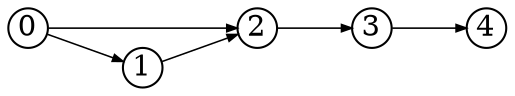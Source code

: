 digraph{
  rankdir=LR
  node [shape=circle,fixedsize=true,width=.26]
  edge [penwidth=0.75,arrowsize=0.5]
  4 -> {}
  3 -> {4}
  2 -> {3}
  1 -> {2}
  0 -> {1 2}
}
